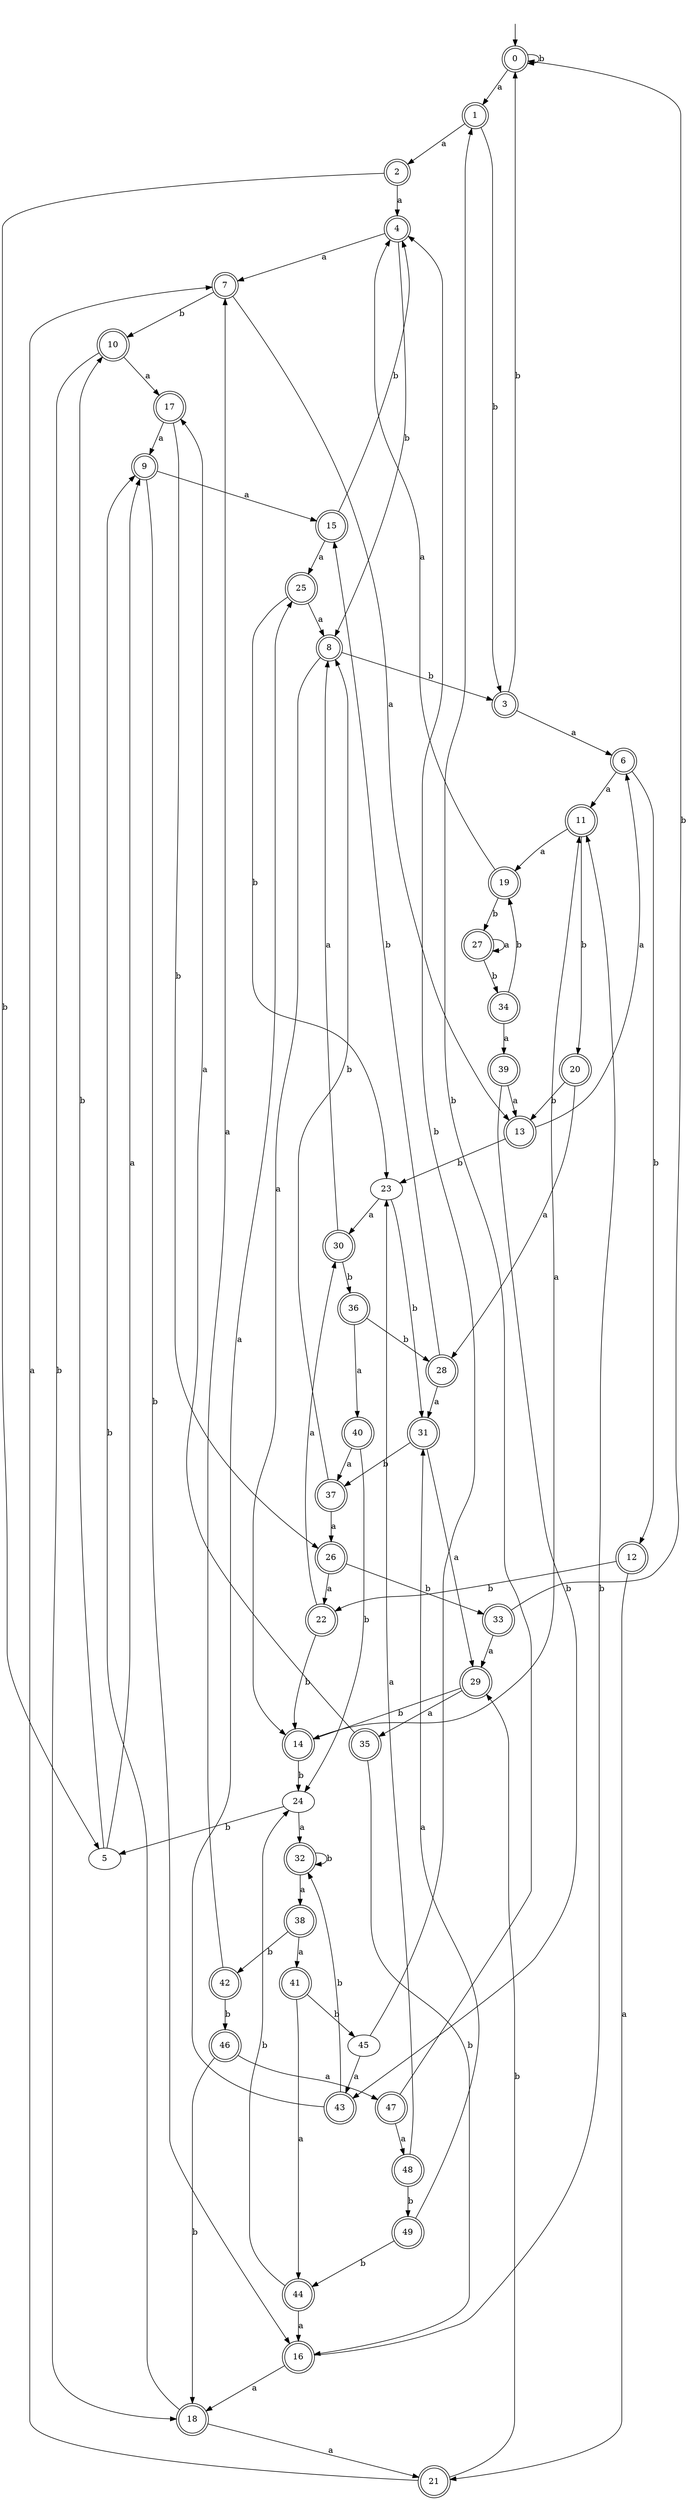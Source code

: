 digraph RandomDFA {
  __start0 [label="", shape=none];
  __start0 -> 0 [label=""];
  0 [shape=circle] [shape=doublecircle]
  0 -> 1 [label="a"]
  0 -> 0 [label="b"]
  1 [shape=doublecircle]
  1 -> 2 [label="a"]
  1 -> 3 [label="b"]
  2 [shape=doublecircle]
  2 -> 4 [label="a"]
  2 -> 5 [label="b"]
  3 [shape=doublecircle]
  3 -> 6 [label="a"]
  3 -> 0 [label="b"]
  4 [shape=doublecircle]
  4 -> 7 [label="a"]
  4 -> 8 [label="b"]
  5
  5 -> 9 [label="a"]
  5 -> 10 [label="b"]
  6 [shape=doublecircle]
  6 -> 11 [label="a"]
  6 -> 12 [label="b"]
  7 [shape=doublecircle]
  7 -> 13 [label="a"]
  7 -> 10 [label="b"]
  8 [shape=doublecircle]
  8 -> 14 [label="a"]
  8 -> 3 [label="b"]
  9 [shape=doublecircle]
  9 -> 15 [label="a"]
  9 -> 16 [label="b"]
  10 [shape=doublecircle]
  10 -> 17 [label="a"]
  10 -> 18 [label="b"]
  11 [shape=doublecircle]
  11 -> 19 [label="a"]
  11 -> 20 [label="b"]
  12 [shape=doublecircle]
  12 -> 21 [label="a"]
  12 -> 22 [label="b"]
  13 [shape=doublecircle]
  13 -> 6 [label="a"]
  13 -> 23 [label="b"]
  14 [shape=doublecircle]
  14 -> 11 [label="a"]
  14 -> 24 [label="b"]
  15 [shape=doublecircle]
  15 -> 25 [label="a"]
  15 -> 4 [label="b"]
  16 [shape=doublecircle]
  16 -> 18 [label="a"]
  16 -> 11 [label="b"]
  17 [shape=doublecircle]
  17 -> 9 [label="a"]
  17 -> 26 [label="b"]
  18 [shape=doublecircle]
  18 -> 21 [label="a"]
  18 -> 9 [label="b"]
  19 [shape=doublecircle]
  19 -> 4 [label="a"]
  19 -> 27 [label="b"]
  20 [shape=doublecircle]
  20 -> 28 [label="a"]
  20 -> 13 [label="b"]
  21 [shape=doublecircle]
  21 -> 7 [label="a"]
  21 -> 29 [label="b"]
  22 [shape=doublecircle]
  22 -> 30 [label="a"]
  22 -> 14 [label="b"]
  23
  23 -> 30 [label="a"]
  23 -> 31 [label="b"]
  24
  24 -> 32 [label="a"]
  24 -> 5 [label="b"]
  25 [shape=doublecircle]
  25 -> 8 [label="a"]
  25 -> 23 [label="b"]
  26 [shape=doublecircle]
  26 -> 22 [label="a"]
  26 -> 33 [label="b"]
  27 [shape=doublecircle]
  27 -> 27 [label="a"]
  27 -> 34 [label="b"]
  28 [shape=doublecircle]
  28 -> 31 [label="a"]
  28 -> 15 [label="b"]
  29 [shape=doublecircle]
  29 -> 35 [label="a"]
  29 -> 14 [label="b"]
  30 [shape=doublecircle]
  30 -> 8 [label="a"]
  30 -> 36 [label="b"]
  31 [shape=doublecircle]
  31 -> 29 [label="a"]
  31 -> 37 [label="b"]
  32 [shape=doublecircle]
  32 -> 38 [label="a"]
  32 -> 32 [label="b"]
  33 [shape=doublecircle]
  33 -> 29 [label="a"]
  33 -> 0 [label="b"]
  34 [shape=doublecircle]
  34 -> 39 [label="a"]
  34 -> 19 [label="b"]
  35 [shape=doublecircle]
  35 -> 17 [label="a"]
  35 -> 16 [label="b"]
  36 [shape=doublecircle]
  36 -> 40 [label="a"]
  36 -> 28 [label="b"]
  37 [shape=doublecircle]
  37 -> 26 [label="a"]
  37 -> 8 [label="b"]
  38 [shape=doublecircle]
  38 -> 41 [label="a"]
  38 -> 42 [label="b"]
  39 [shape=doublecircle]
  39 -> 13 [label="a"]
  39 -> 43 [label="b"]
  40 [shape=doublecircle]
  40 -> 37 [label="a"]
  40 -> 24 [label="b"]
  41 [shape=doublecircle]
  41 -> 44 [label="a"]
  41 -> 45 [label="b"]
  42 [shape=doublecircle]
  42 -> 7 [label="a"]
  42 -> 46 [label="b"]
  43 [shape=doublecircle]
  43 -> 25 [label="a"]
  43 -> 32 [label="b"]
  44 [shape=doublecircle]
  44 -> 16 [label="a"]
  44 -> 24 [label="b"]
  45
  45 -> 43 [label="a"]
  45 -> 4 [label="b"]
  46 [shape=doublecircle]
  46 -> 47 [label="a"]
  46 -> 18 [label="b"]
  47 [shape=doublecircle]
  47 -> 48 [label="a"]
  47 -> 1 [label="b"]
  48 [shape=doublecircle]
  48 -> 23 [label="a"]
  48 -> 49 [label="b"]
  49 [shape=doublecircle]
  49 -> 31 [label="a"]
  49 -> 44 [label="b"]
}
